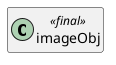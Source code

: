 @startuml
set namespaceSeparator \\
hide members
hide << alias >> circle

class imageObj << final >>
@enduml
